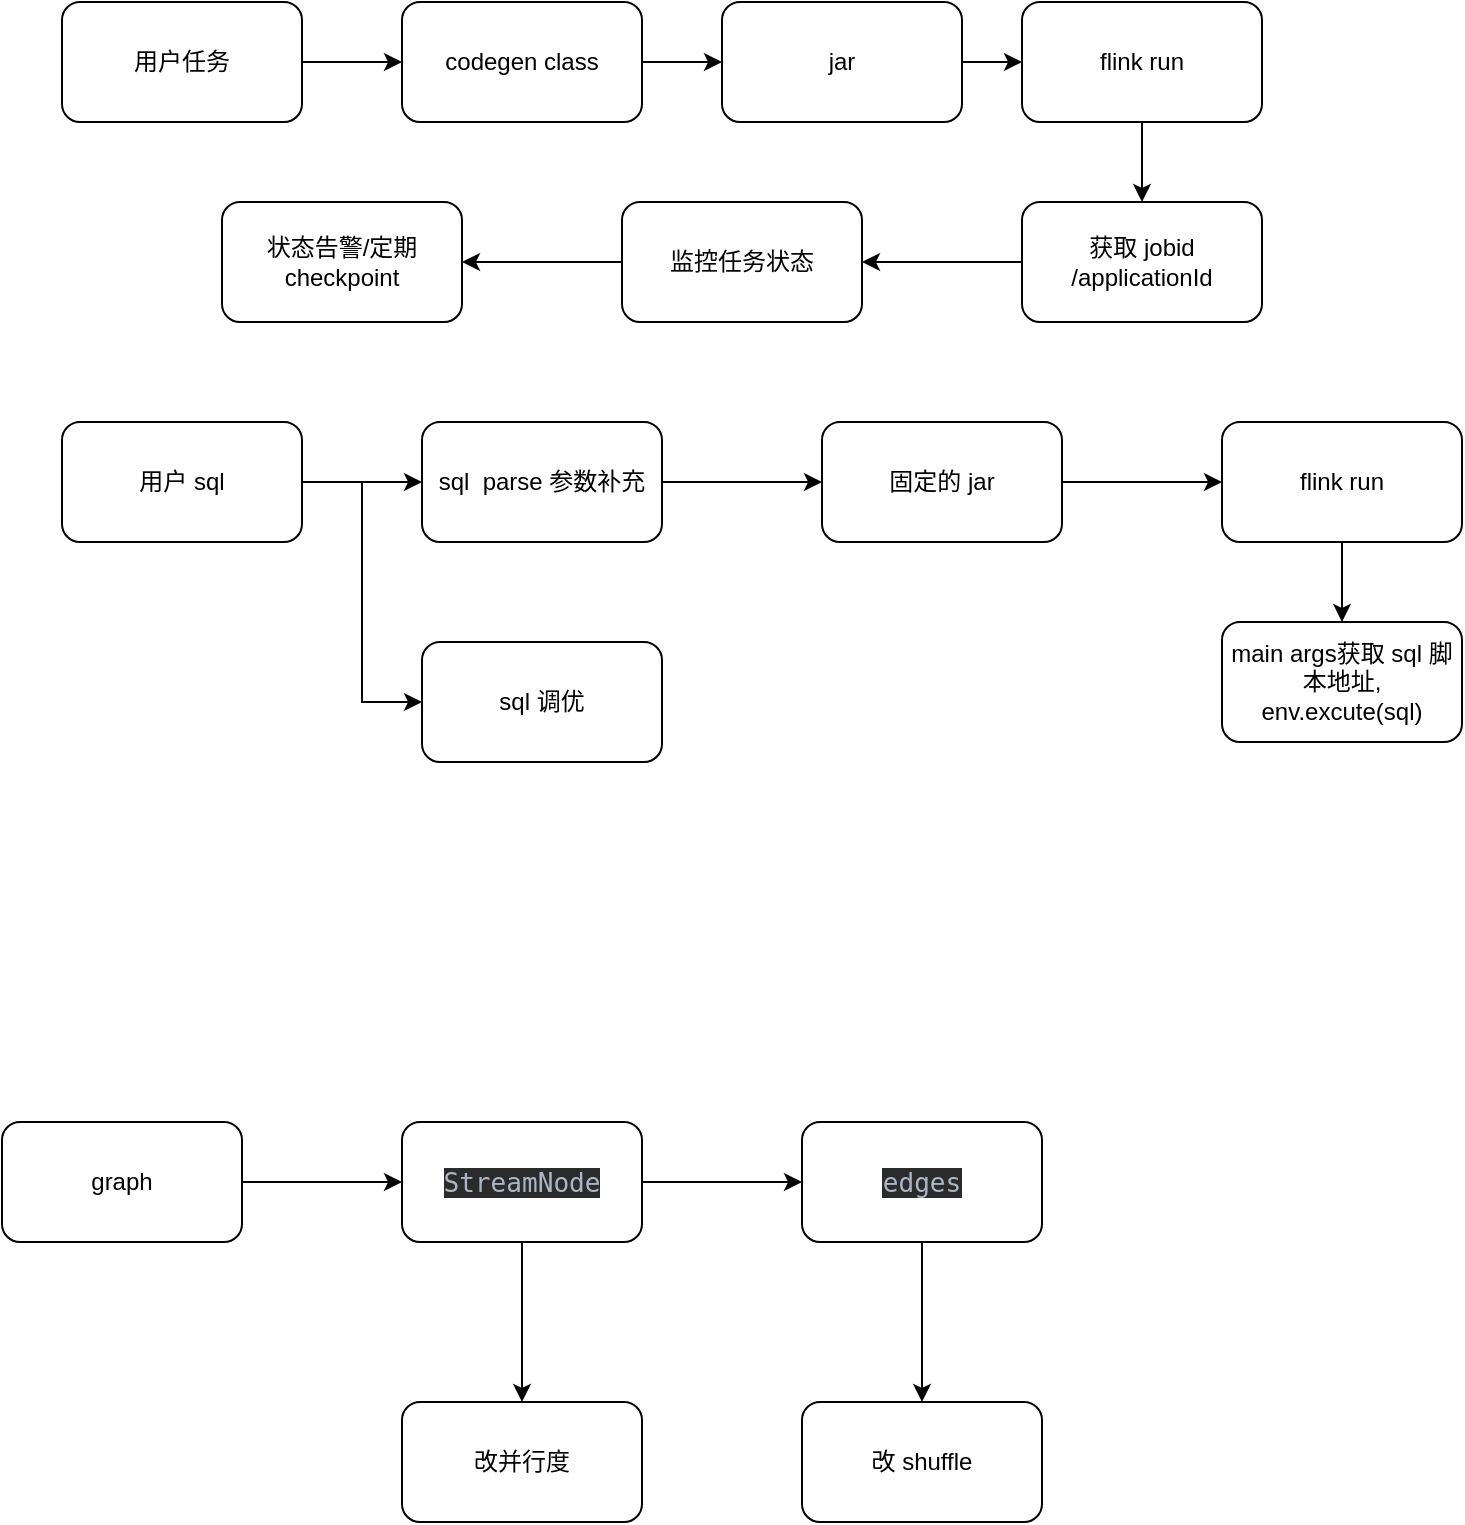 <mxfile version="23.1.6" type="github">
  <diagram name="Page-1" id="8pTvr2u8eSxearsXrvaI">
    <mxGraphModel dx="1207" dy="771" grid="1" gridSize="10" guides="1" tooltips="1" connect="1" arrows="1" fold="1" page="1" pageScale="1" pageWidth="827" pageHeight="1169" math="0" shadow="0">
      <root>
        <mxCell id="0" />
        <mxCell id="1" parent="0" />
        <mxCell id="wo7xG17hLIhDxEqsaRnj-3" value="" style="edgeStyle=orthogonalEdgeStyle;rounded=0;orthogonalLoop=1;jettySize=auto;html=1;" edge="1" parent="1" source="wo7xG17hLIhDxEqsaRnj-1" target="wo7xG17hLIhDxEqsaRnj-2">
          <mxGeometry relative="1" as="geometry" />
        </mxCell>
        <mxCell id="wo7xG17hLIhDxEqsaRnj-1" value="用户任务" style="rounded=1;whiteSpace=wrap;html=1;" vertex="1" parent="1">
          <mxGeometry x="60" y="120" width="120" height="60" as="geometry" />
        </mxCell>
        <mxCell id="wo7xG17hLIhDxEqsaRnj-5" value="" style="edgeStyle=orthogonalEdgeStyle;rounded=0;orthogonalLoop=1;jettySize=auto;html=1;" edge="1" parent="1" source="wo7xG17hLIhDxEqsaRnj-2" target="wo7xG17hLIhDxEqsaRnj-4">
          <mxGeometry relative="1" as="geometry" />
        </mxCell>
        <mxCell id="wo7xG17hLIhDxEqsaRnj-2" value="codegen class" style="rounded=1;whiteSpace=wrap;html=1;" vertex="1" parent="1">
          <mxGeometry x="230" y="120" width="120" height="60" as="geometry" />
        </mxCell>
        <mxCell id="wo7xG17hLIhDxEqsaRnj-8" value="" style="edgeStyle=orthogonalEdgeStyle;rounded=0;orthogonalLoop=1;jettySize=auto;html=1;" edge="1" parent="1" source="wo7xG17hLIhDxEqsaRnj-4" target="wo7xG17hLIhDxEqsaRnj-7">
          <mxGeometry relative="1" as="geometry" />
        </mxCell>
        <mxCell id="wo7xG17hLIhDxEqsaRnj-4" value="jar" style="whiteSpace=wrap;html=1;rounded=1;" vertex="1" parent="1">
          <mxGeometry x="390" y="120" width="120" height="60" as="geometry" />
        </mxCell>
        <mxCell id="wo7xG17hLIhDxEqsaRnj-11" value="" style="edgeStyle=orthogonalEdgeStyle;rounded=0;orthogonalLoop=1;jettySize=auto;html=1;" edge="1" parent="1" source="wo7xG17hLIhDxEqsaRnj-7" target="wo7xG17hLIhDxEqsaRnj-10">
          <mxGeometry relative="1" as="geometry" />
        </mxCell>
        <mxCell id="wo7xG17hLIhDxEqsaRnj-7" value="flink run" style="whiteSpace=wrap;html=1;rounded=1;" vertex="1" parent="1">
          <mxGeometry x="540" y="120" width="120" height="60" as="geometry" />
        </mxCell>
        <mxCell id="wo7xG17hLIhDxEqsaRnj-14" value="" style="edgeStyle=orthogonalEdgeStyle;rounded=0;orthogonalLoop=1;jettySize=auto;html=1;" edge="1" parent="1" source="wo7xG17hLIhDxEqsaRnj-10" target="wo7xG17hLIhDxEqsaRnj-13">
          <mxGeometry relative="1" as="geometry" />
        </mxCell>
        <mxCell id="wo7xG17hLIhDxEqsaRnj-10" value="获取 jobid /applicationId" style="whiteSpace=wrap;html=1;rounded=1;" vertex="1" parent="1">
          <mxGeometry x="540" y="220" width="120" height="60" as="geometry" />
        </mxCell>
        <mxCell id="wo7xG17hLIhDxEqsaRnj-16" value="" style="edgeStyle=orthogonalEdgeStyle;rounded=0;orthogonalLoop=1;jettySize=auto;html=1;" edge="1" parent="1" source="wo7xG17hLIhDxEqsaRnj-13" target="wo7xG17hLIhDxEqsaRnj-15">
          <mxGeometry relative="1" as="geometry" />
        </mxCell>
        <mxCell id="wo7xG17hLIhDxEqsaRnj-13" value="监控任务状态" style="whiteSpace=wrap;html=1;rounded=1;" vertex="1" parent="1">
          <mxGeometry x="340" y="220" width="120" height="60" as="geometry" />
        </mxCell>
        <mxCell id="wo7xG17hLIhDxEqsaRnj-15" value="状态告警/定期 checkpoint" style="whiteSpace=wrap;html=1;rounded=1;" vertex="1" parent="1">
          <mxGeometry x="140" y="220" width="120" height="60" as="geometry" />
        </mxCell>
        <mxCell id="wo7xG17hLIhDxEqsaRnj-19" value="" style="edgeStyle=orthogonalEdgeStyle;rounded=0;orthogonalLoop=1;jettySize=auto;html=1;" edge="1" parent="1" source="wo7xG17hLIhDxEqsaRnj-17" target="wo7xG17hLIhDxEqsaRnj-18">
          <mxGeometry relative="1" as="geometry" />
        </mxCell>
        <mxCell id="wo7xG17hLIhDxEqsaRnj-28" style="edgeStyle=orthogonalEdgeStyle;rounded=0;orthogonalLoop=1;jettySize=auto;html=1;entryX=0;entryY=0.5;entryDx=0;entryDy=0;" edge="1" parent="1" source="wo7xG17hLIhDxEqsaRnj-17" target="wo7xG17hLIhDxEqsaRnj-26">
          <mxGeometry relative="1" as="geometry" />
        </mxCell>
        <mxCell id="wo7xG17hLIhDxEqsaRnj-17" value="用户 sql" style="rounded=1;whiteSpace=wrap;html=1;" vertex="1" parent="1">
          <mxGeometry x="60" y="330" width="120" height="60" as="geometry" />
        </mxCell>
        <mxCell id="wo7xG17hLIhDxEqsaRnj-21" value="" style="edgeStyle=orthogonalEdgeStyle;rounded=0;orthogonalLoop=1;jettySize=auto;html=1;" edge="1" parent="1" source="wo7xG17hLIhDxEqsaRnj-18" target="wo7xG17hLIhDxEqsaRnj-20">
          <mxGeometry relative="1" as="geometry" />
        </mxCell>
        <mxCell id="wo7xG17hLIhDxEqsaRnj-18" value="sql&amp;nbsp; parse 参数补充" style="whiteSpace=wrap;html=1;rounded=1;" vertex="1" parent="1">
          <mxGeometry x="240" y="330" width="120" height="60" as="geometry" />
        </mxCell>
        <mxCell id="wo7xG17hLIhDxEqsaRnj-23" value="" style="edgeStyle=orthogonalEdgeStyle;rounded=0;orthogonalLoop=1;jettySize=auto;html=1;" edge="1" parent="1" source="wo7xG17hLIhDxEqsaRnj-20" target="wo7xG17hLIhDxEqsaRnj-22">
          <mxGeometry relative="1" as="geometry" />
        </mxCell>
        <mxCell id="wo7xG17hLIhDxEqsaRnj-20" value="固定的 jar" style="whiteSpace=wrap;html=1;rounded=1;" vertex="1" parent="1">
          <mxGeometry x="440" y="330" width="120" height="60" as="geometry" />
        </mxCell>
        <mxCell id="wo7xG17hLIhDxEqsaRnj-25" value="" style="edgeStyle=orthogonalEdgeStyle;rounded=0;orthogonalLoop=1;jettySize=auto;html=1;" edge="1" parent="1" source="wo7xG17hLIhDxEqsaRnj-22" target="wo7xG17hLIhDxEqsaRnj-24">
          <mxGeometry relative="1" as="geometry" />
        </mxCell>
        <mxCell id="wo7xG17hLIhDxEqsaRnj-22" value="flink run" style="whiteSpace=wrap;html=1;rounded=1;" vertex="1" parent="1">
          <mxGeometry x="640" y="330" width="120" height="60" as="geometry" />
        </mxCell>
        <mxCell id="wo7xG17hLIhDxEqsaRnj-24" value="main args获取 sql 脚本地址, env.excute(sql)" style="whiteSpace=wrap;html=1;rounded=1;" vertex="1" parent="1">
          <mxGeometry x="640" y="430" width="120" height="60" as="geometry" />
        </mxCell>
        <mxCell id="wo7xG17hLIhDxEqsaRnj-26" value="sql 调优" style="rounded=1;whiteSpace=wrap;html=1;" vertex="1" parent="1">
          <mxGeometry x="240" y="440" width="120" height="60" as="geometry" />
        </mxCell>
        <mxCell id="wo7xG17hLIhDxEqsaRnj-32" value="" style="edgeStyle=orthogonalEdgeStyle;rounded=0;orthogonalLoop=1;jettySize=auto;html=1;" edge="1" parent="1" source="wo7xG17hLIhDxEqsaRnj-29" target="wo7xG17hLIhDxEqsaRnj-31">
          <mxGeometry relative="1" as="geometry" />
        </mxCell>
        <mxCell id="wo7xG17hLIhDxEqsaRnj-29" value="graph" style="rounded=1;whiteSpace=wrap;html=1;" vertex="1" parent="1">
          <mxGeometry x="30" y="680" width="120" height="60" as="geometry" />
        </mxCell>
        <mxCell id="wo7xG17hLIhDxEqsaRnj-34" value="" style="edgeStyle=orthogonalEdgeStyle;rounded=0;orthogonalLoop=1;jettySize=auto;html=1;" edge="1" parent="1" source="wo7xG17hLIhDxEqsaRnj-31" target="wo7xG17hLIhDxEqsaRnj-33">
          <mxGeometry relative="1" as="geometry" />
        </mxCell>
        <mxCell id="wo7xG17hLIhDxEqsaRnj-36" value="" style="edgeStyle=orthogonalEdgeStyle;rounded=0;orthogonalLoop=1;jettySize=auto;html=1;" edge="1" parent="1" source="wo7xG17hLIhDxEqsaRnj-31" target="wo7xG17hLIhDxEqsaRnj-35">
          <mxGeometry relative="1" as="geometry" />
        </mxCell>
        <mxCell id="wo7xG17hLIhDxEqsaRnj-31" value="&lt;div style=&quot;background-color:#2b2b2b;color:#a9b7c6&quot;&gt;&lt;pre style=&quot;font-family:&#39;JetBrains Mono&#39;,monospace;font-size:9.8pt;&quot;&gt;StreamNode&lt;/pre&gt;&lt;/div&gt;" style="whiteSpace=wrap;html=1;rounded=1;" vertex="1" parent="1">
          <mxGeometry x="230" y="680" width="120" height="60" as="geometry" />
        </mxCell>
        <mxCell id="wo7xG17hLIhDxEqsaRnj-38" value="" style="edgeStyle=orthogonalEdgeStyle;rounded=0;orthogonalLoop=1;jettySize=auto;html=1;" edge="1" parent="1" source="wo7xG17hLIhDxEqsaRnj-33" target="wo7xG17hLIhDxEqsaRnj-37">
          <mxGeometry relative="1" as="geometry" />
        </mxCell>
        <mxCell id="wo7xG17hLIhDxEqsaRnj-33" value="&lt;div style=&quot;background-color:#2b2b2b;color:#a9b7c6&quot;&gt;&lt;pre style=&quot;font-family:&#39;JetBrains Mono&#39;,monospace;font-size:9.8pt;&quot;&gt;edges&lt;/pre&gt;&lt;/div&gt;" style="whiteSpace=wrap;html=1;rounded=1;" vertex="1" parent="1">
          <mxGeometry x="430" y="680" width="120" height="60" as="geometry" />
        </mxCell>
        <mxCell id="wo7xG17hLIhDxEqsaRnj-35" value="改并行度" style="whiteSpace=wrap;html=1;rounded=1;" vertex="1" parent="1">
          <mxGeometry x="230" y="820" width="120" height="60" as="geometry" />
        </mxCell>
        <mxCell id="wo7xG17hLIhDxEqsaRnj-37" value="改 shuffle" style="whiteSpace=wrap;html=1;rounded=1;" vertex="1" parent="1">
          <mxGeometry x="430" y="820" width="120" height="60" as="geometry" />
        </mxCell>
      </root>
    </mxGraphModel>
  </diagram>
</mxfile>
